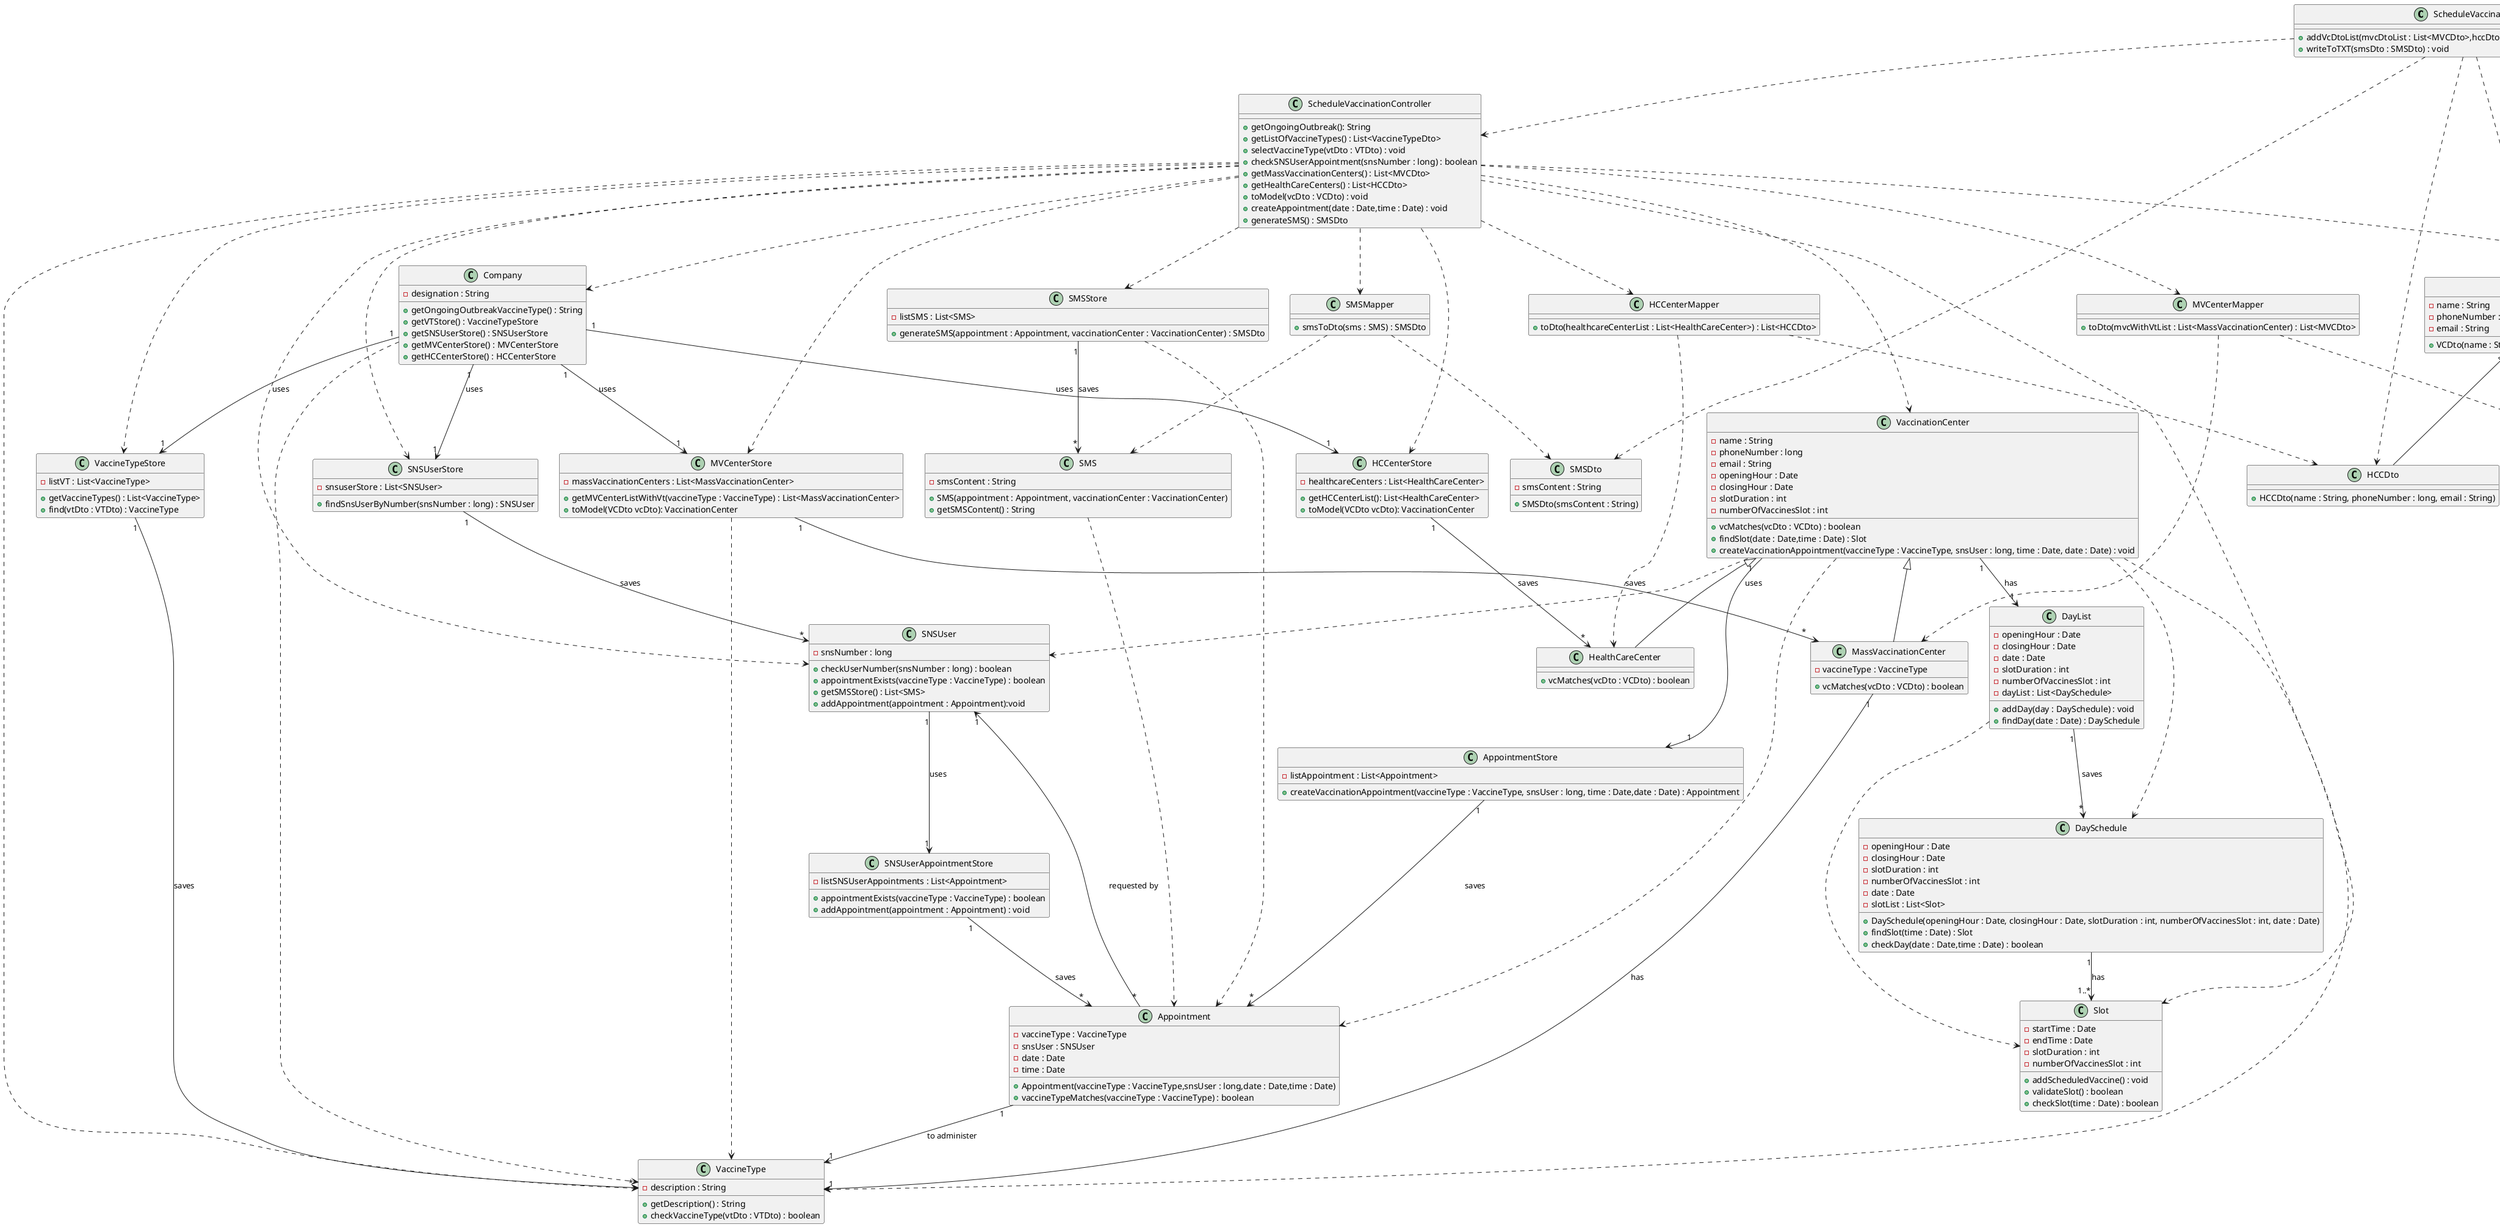 @startuml


class ScheduleVaccinationUI {
+addVcDtoList(mvcDtoList : List<MVCDto>,hccDtoList : List<HCCDto>) : List<MVCDto>
+writeToTXT(smsDto : SMSDto) : void
}

class ScheduleVaccinationController {
+getOngoingOutbreak(): String
+getListOfVaccineTypes() : List<VaccineTypeDto>
+selectVaccineType(vtDto : VTDto) : void
+checkSNSUserAppointment(snsNumber : long) : boolean
+getMassVaccinationCenters() : List<MVCDto>
+getHealthCareCenters() : List<HCCDto>
+toModel(vcDto : VCDto) : void
+createAppointment(date : Date,time : Date) : void
+generateSMS() : SMSDto
}

class Company {
-designation : String
+getOngoingOutbreakVaccineType() : String
+getVTStore() : VaccineTypeStore
+getSNSUserStore() : SNSUserStore
+getMVCenterStore() : MVCenterStore
+getHCCenterStore() : HCCenterStore
}

class SNSUserStore {
-snsuserStore : List<SNSUser>
+findSnsUserByNumber(snsNumber : long) : SNSUser
}

class SNSUser {
-snsNumber : long
+checkUserNumber(snsNumber : long) : boolean
+appointmentExists(vaccineType : VaccineType) : boolean
+getSMSStore() : List<SMS>
+addAppointment(appointment : Appointment):void
}

class SNSUserAppointmentStore {
-listSNSUserAppointments : List<Appointment>
+appointmentExists(vaccineType : VaccineType) : boolean
+addAppointment(appointment : Appointment) : void
}

class Appointment {
-vaccineType : VaccineType
-snsUser : SNSUser
-date : Date
-time : Date
+Appointment(vaccineType : VaccineType,snsUser : long,date : Date,time : Date)
+vaccineTypeMatches(vaccineType : VaccineType) : boolean
}

class Slot {
-startTime : Date
-endTime : Date
-slotDuration : int
-numberOfVaccinesSlot : int
+addScheduledVaccine() : void
+validateSlot() : boolean
+checkSlot(time : Date) : boolean
}

class VCDto {
-name : String
-phoneNumber : long
-email : String
+VCDto(name : String, phoneNumber : long, email : String)
}

class DayList {
-openingHour : Date
-closingHour : Date
-date : Date
-slotDuration : int
-numberOfVaccinesSlot : int
-dayList : List<DaySchedule>
+addDay(day : DaySchedule) : void
+findDay(date : Date) : DaySchedule
}
class MVCDto extends VCDto{
-vaccineType : VaccineType
+MVCDto(name : String, phoneNumber : long, email : String, vaccineType : VaccineType)
}

class HCCDto extends VCDto{
+HCCDto(name : String, phoneNumber : long, email : String)
}

class HealthCareCenter extends VaccinationCenter{
+vcMatches(vcDto : VCDto) : boolean
}

class MassVaccinationCenter extends VaccinationCenter{
-vaccineType : VaccineType
+vcMatches(vcDto : VCDto) : boolean
}

class VaccineTypeStore {
-listVT : List<VaccineType>
+getVaccineTypes() : List<VaccineType>
+find(vtDto : VTDto) : VaccineType
}

class VaccineTypeDto {
-code : String
-description : String
-vaccineTechnology : String
+VaccineTypeDto(code : String, description : String, vaccineTechnology : String)
+getCode() : String
+getDescription() : String
+getVaccineTechnology() : String
}

class VaccineTypeMapper {
+toDto(listVT : List<VaccineType>):List<VaccineTypeDto>
}

class VaccineType {
-description : String
+getDescription() : String
+checkVaccineType(vtDto : VTDto) : boolean
}

class MVCenterStore {
-massVaccinationCenters : List<MassVaccinationCenter>
+getMVCenterListWithVt(vaccineType : VaccineType) : List<MassVaccinationCenter>
+toModel(VCDto vcDto): VaccinationCenter
}

class MVCenterMapper {
+toDto(mvcWithVtList : List<MassVaccinationCenter) : List<MVCDto>
}

class HCCenterStore {
-healthcareCenters : List<HealthCareCenter>
+getHCCenterList(): List<HealthCareCenter>
+toModel(VCDto vcDto): VaccinationCenter
}

class VaccinationCenter {
-name : String
-phoneNumber : long
-email : String
-openingHour : Date
-closingHour : Date
-slotDuration : int
-numberOfVaccinesSlot : int
+vcMatches(vcDto : VCDto) : boolean
+findSlot(date : Date,time : Date) : Slot
+createVaccinationAppointment(vaccineType : VaccineType, snsUser : long, time : Date, date : Date) : void
}

class AppointmentStore {
-listAppointment : List<Appointment>
+createVaccinationAppointment(vaccineType : VaccineType, snsUser : long, time : Date,date : Date) : Appointment
}

class SMSStore {
-listSMS : List<SMS>
+generateSMS(appointment : Appointment, vaccinationCenter : VaccinationCenter) : SMSDto
}

class SMS {
-smsContent : String
+SMS(appointment : Appointment, vaccinationCenter : VaccinationCenter)
+getSMSContent() : String
}

class SMSMapper {
+smsToDto(sms : SMS) : SMSDto
}

class DaySchedule {
-openingHour : Date
-closingHour : Date
-slotDuration : int
-numberOfVaccinesSlot : int
-date : Date
-slotList : List<Slot>
+DaySchedule(openingHour : Date, closingHour : Date, slotDuration : int, numberOfVaccinesSlot : int, date : Date)
+findSlot(time : Date) : Slot
+checkDay(date : Date,time : Date) : boolean
}

class HCCenterMapper {
+toDto(healthcareCenterList : List<HealthCareCenter>) : List<HCCDto>
}

class SMSDto {
-smsContent : String
+SMSDto(smsContent : String)
}


ScheduleVaccinationUI ..> ScheduleVaccinationController
ScheduleVaccinationController ..> Company
ScheduleVaccinationController ..> VaccineTypeStore
ScheduleVaccinationController ..> VaccineTypeMapper
ScheduleVaccinationController ..> SNSUserStore
ScheduleVaccinationController ..> SNSUser
ScheduleVaccinationController ..> MVCenterStore
ScheduleVaccinationController ..> MVCenterMapper
ScheduleVaccinationController ..> HCCenterStore
ScheduleVaccinationController ..> HCCenterMapper
ScheduleVaccinationController ..> VaccinationCenter
ScheduleVaccinationController ..> Slot
ScheduleVaccinationController ..> SMSStore
ScheduleVaccinationController ..> SMSMapper
ScheduleVaccinationController ..> VaccineType
ScheduleVaccinationUI ..> VCDto
ScheduleVaccinationUI ..> VaccineTypeDto
ScheduleVaccinationUI ..> SMSDto
ScheduleVaccinationUI ..> MVCDto
ScheduleVaccinationUI ..> HCCDto
Company ..> VaccineType
Company "1" --> "1" VaccineTypeStore : uses
Company "1" --> "1" SNSUserStore : uses
Company "1" --> "1" MVCenterStore : uses
Company "1" --> "1" HCCenterStore : uses
SNSUserStore "1" --> "*" SNSUser : saves
SNSUser "1" --> "1" SNSUserAppointmentStore : uses
SNSUserAppointmentStore "1" --> "*" Appointment : saves
VaccineTypeStore "1" --> "*" VaccineType : saves
MVCenterStore "1" --> "*" MassVaccinationCenter : saves
MVCenterStore ..> VaccineType
MVCenterMapper ..> MassVaccinationCenter
MVCenterMapper ..> MVCDto
HCCenterStore "1" --> "*" HealthCareCenter : saves
HCCenterMapper ..> HealthCareCenter
HCCenterMapper ..> HCCDto
VaccinationCenter "1" --> "1" DayList : has
DayList "1" --> "*" DaySchedule : saves
VaccinationCenter ..> DaySchedule
MassVaccinationCenter "1" --> "1" VaccineType : has
DaySchedule "1" --> "1..*" Slot : has
VaccinationCenter "1" --> "1" AppointmentStore : uses
VaccinationCenter ..> SNSUser
VaccinationCenter ..> VaccineType
VaccinationCenter ..> Appointment
AppointmentStore "1" --> "*" Appointment : saves
Appointment "*" --> "1" SNSUser : requested by
Appointment "1" --> "1" VaccineType : to administer
SMSStore "1" --> "*" SMS : saves
SMSStore ..> Appointment
SMSMapper ..> SMSDto
SMSMapper ..> SMS
DayList ..> Slot
SMS ..> Appointment
VaccineTypeMapper ..> VaccineTypeDto

@enduml